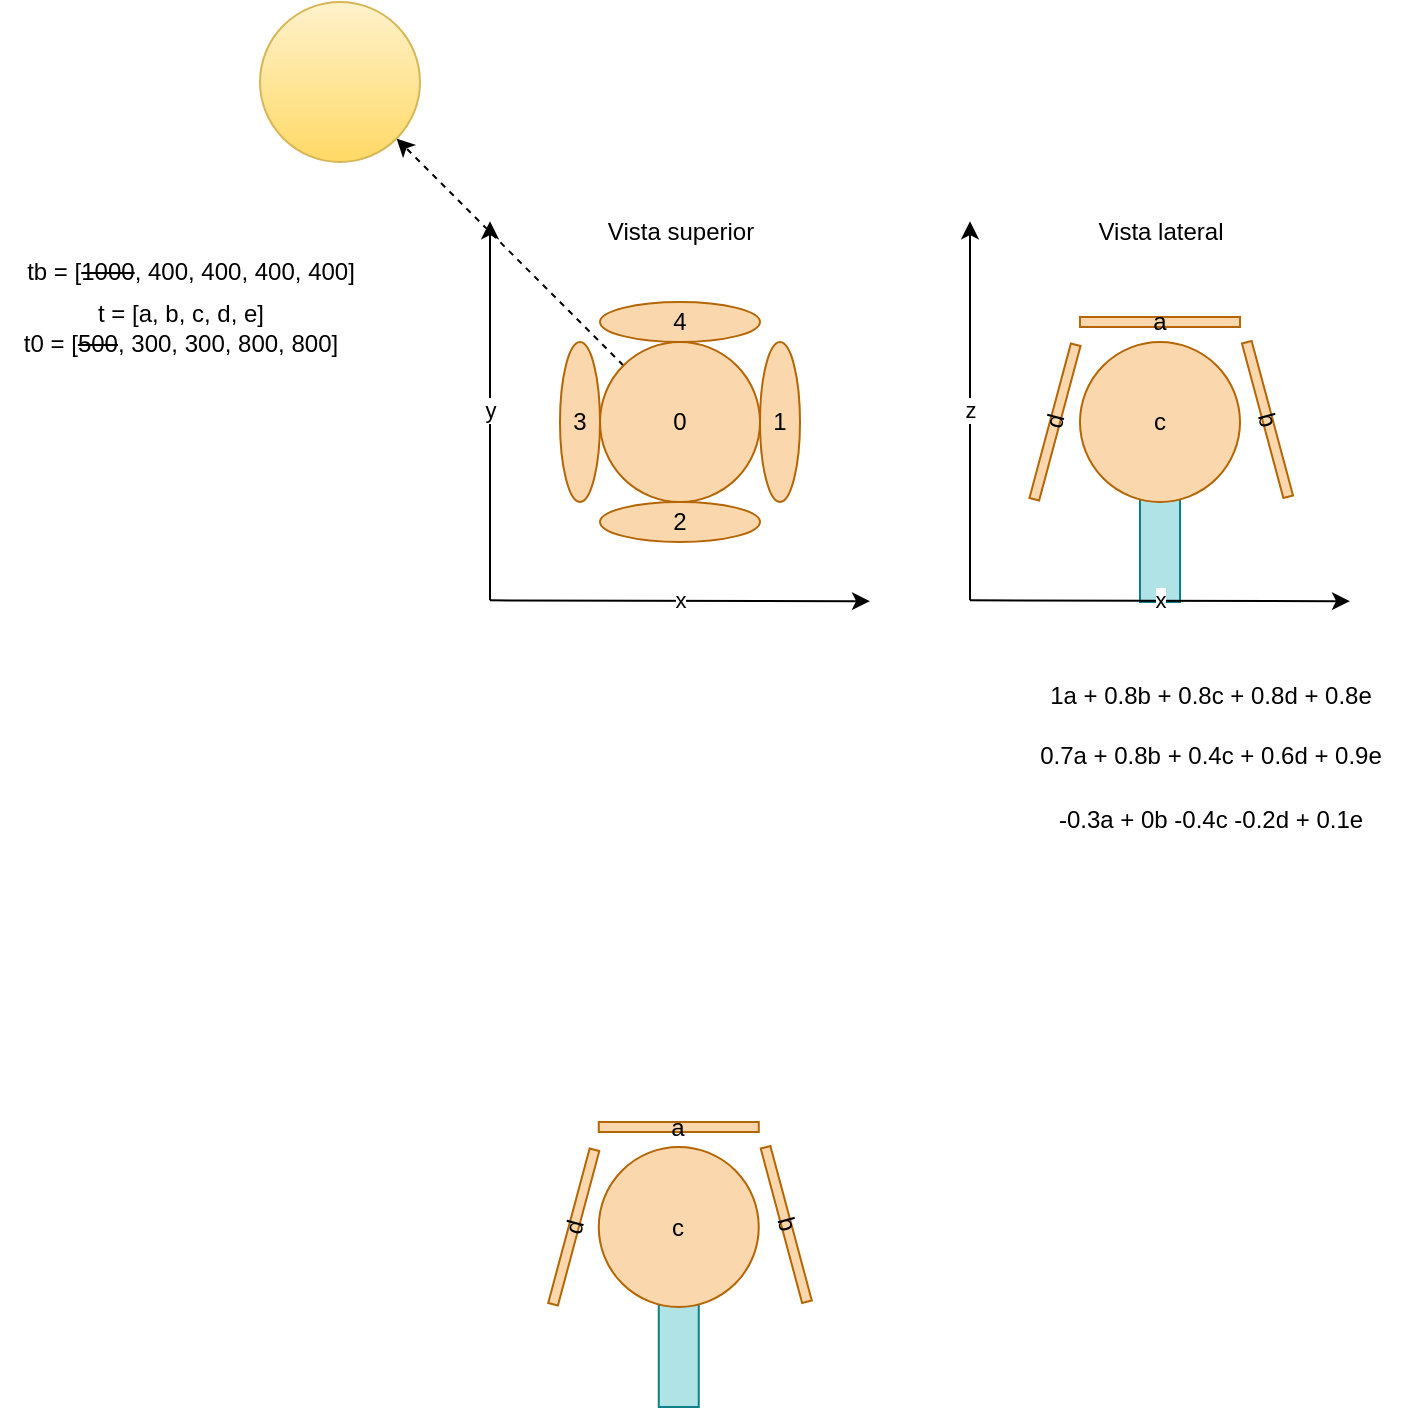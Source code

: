 <mxfile version="24.2.3" type="device">
  <diagram name="Página-1" id="LUXtdzhnJ8eRH99179XO">
    <mxGraphModel dx="706" dy="1210" grid="1" gridSize="10" guides="1" tooltips="1" connect="1" arrows="1" fold="1" page="1" pageScale="1" pageWidth="1169" pageHeight="827" math="0" shadow="0">
      <root>
        <mxCell id="0" />
        <mxCell id="1" parent="0" />
        <mxCell id="eHo_Isos-Ewdd2h1pUWl-1" value="" style="rounded=0;whiteSpace=wrap;html=1;rotation=-90;fillColor=#b0e3e6;strokeColor=#0e8088;" parent="1" vertex="1">
          <mxGeometry x="647.5" y="247.5" width="65" height="20" as="geometry" />
        </mxCell>
        <mxCell id="FtadC46pVUgaSJtVzE-l-14" style="edgeStyle=none;rounded=0;orthogonalLoop=1;jettySize=auto;html=1;exitX=0;exitY=0;exitDx=0;exitDy=0;dashed=1;" edge="1" parent="1" source="Vy5qMmtAEyeWuszzn6cY-2" target="eHo_Isos-Ewdd2h1pUWl-8">
          <mxGeometry relative="1" as="geometry" />
        </mxCell>
        <mxCell id="Vy5qMmtAEyeWuszzn6cY-2" value="0" style="ellipse;whiteSpace=wrap;html=1;aspect=fixed;fillColor=#fad7ac;strokeColor=#b46504;" parent="1" vertex="1">
          <mxGeometry x="400" y="160" width="80" height="80" as="geometry" />
        </mxCell>
        <mxCell id="Vy5qMmtAEyeWuszzn6cY-4" value="3" style="ellipse;whiteSpace=wrap;html=1;fillColor=#fad7ac;strokeColor=#b46504;" parent="1" vertex="1">
          <mxGeometry x="380" y="160" width="20" height="80" as="geometry" />
        </mxCell>
        <mxCell id="Vy5qMmtAEyeWuszzn6cY-5" value="1" style="ellipse;whiteSpace=wrap;html=1;fillColor=#fad7ac;strokeColor=#b46504;" parent="1" vertex="1">
          <mxGeometry x="480" y="160" width="20" height="80" as="geometry" />
        </mxCell>
        <mxCell id="Vy5qMmtAEyeWuszzn6cY-6" value="2" style="ellipse;whiteSpace=wrap;html=1;rotation=90;fillColor=#fad7ac;strokeColor=#b46504;horizontal=0;" parent="1" vertex="1">
          <mxGeometry x="430" y="210" width="20" height="80" as="geometry" />
        </mxCell>
        <mxCell id="Vy5qMmtAEyeWuszzn6cY-7" value="4" style="ellipse;whiteSpace=wrap;html=1;rotation=90;fillColor=#fad7ac;strokeColor=#b46504;horizontal=0;" parent="1" vertex="1">
          <mxGeometry x="430" y="110" width="20" height="80" as="geometry" />
        </mxCell>
        <mxCell id="Vy5qMmtAEyeWuszzn6cY-8" value="c" style="ellipse;whiteSpace=wrap;html=1;aspect=fixed;fillColor=#fad7ac;strokeColor=#b46504;" parent="1" vertex="1">
          <mxGeometry x="640" y="160" width="80" height="80" as="geometry" />
        </mxCell>
        <mxCell id="Vy5qMmtAEyeWuszzn6cY-14" value="d" style="rounded=0;whiteSpace=wrap;html=1;fillColor=#fad7ac;strokeColor=#b46504;rotation=-75;" parent="1" vertex="1">
          <mxGeometry x="587.5" y="197.5" width="80" height="5" as="geometry" />
        </mxCell>
        <mxCell id="Vy5qMmtAEyeWuszzn6cY-15" value="b" style="rounded=0;whiteSpace=wrap;html=1;fillColor=#fad7ac;strokeColor=#b46504;rotation=75;" parent="1" vertex="1">
          <mxGeometry x="693.75" y="196.25" width="80" height="5" as="geometry" />
        </mxCell>
        <mxCell id="Vy5qMmtAEyeWuszzn6cY-16" value="a" style="rounded=0;whiteSpace=wrap;html=1;fillColor=#fad7ac;strokeColor=#b46504;rotation=0;horizontal=1;" parent="1" vertex="1">
          <mxGeometry x="640" y="147.5" width="80" height="5" as="geometry" />
        </mxCell>
        <mxCell id="Vy5qMmtAEyeWuszzn6cY-17" value="y" style="endArrow=classic;html=1;rounded=0;" parent="1" edge="1">
          <mxGeometry width="50" height="50" relative="1" as="geometry">
            <mxPoint x="345" y="289.17" as="sourcePoint" />
            <mxPoint x="345" y="99.59" as="targetPoint" />
          </mxGeometry>
        </mxCell>
        <mxCell id="Vy5qMmtAEyeWuszzn6cY-18" value="x" style="endArrow=classic;html=1;rounded=0;" parent="1" edge="1">
          <mxGeometry width="50" height="50" relative="1" as="geometry">
            <mxPoint x="345" y="289.17" as="sourcePoint" />
            <mxPoint x="535" y="289.59" as="targetPoint" />
          </mxGeometry>
        </mxCell>
        <mxCell id="Vy5qMmtAEyeWuszzn6cY-19" value="z" style="endArrow=classic;html=1;rounded=0;" parent="1" edge="1">
          <mxGeometry width="50" height="50" relative="1" as="geometry">
            <mxPoint x="585" y="289.17" as="sourcePoint" />
            <mxPoint x="585" y="99.59" as="targetPoint" />
          </mxGeometry>
        </mxCell>
        <mxCell id="Vy5qMmtAEyeWuszzn6cY-20" value="x" style="endArrow=classic;html=1;rounded=0;" parent="1" edge="1">
          <mxGeometry width="50" height="50" relative="1" as="geometry">
            <mxPoint x="585" y="289.17" as="sourcePoint" />
            <mxPoint x="775" y="289.59" as="targetPoint" />
          </mxGeometry>
        </mxCell>
        <mxCell id="Vy5qMmtAEyeWuszzn6cY-22" value="Vista superior" style="text;html=1;align=center;verticalAlign=middle;resizable=0;points=[];autosize=1;strokeColor=none;fillColor=none;" parent="1" vertex="1">
          <mxGeometry x="390" y="90" width="100" height="30" as="geometry" />
        </mxCell>
        <mxCell id="Vy5qMmtAEyeWuszzn6cY-23" value="Vista lateral" style="text;html=1;align=center;verticalAlign=middle;resizable=0;points=[];autosize=1;strokeColor=none;fillColor=none;" parent="1" vertex="1">
          <mxGeometry x="635" y="90" width="90" height="30" as="geometry" />
        </mxCell>
        <mxCell id="eHo_Isos-Ewdd2h1pUWl-3" value="" style="rounded=0;whiteSpace=wrap;html=1;rotation=-90;fillColor=#b0e3e6;strokeColor=#0e8088;" parent="1" vertex="1">
          <mxGeometry x="406.88" y="650" width="65" height="20" as="geometry" />
        </mxCell>
        <mxCell id="eHo_Isos-Ewdd2h1pUWl-4" value="c" style="ellipse;whiteSpace=wrap;html=1;aspect=fixed;fillColor=#fad7ac;strokeColor=#b46504;" parent="1" vertex="1">
          <mxGeometry x="399.38" y="562.5" width="80" height="80" as="geometry" />
        </mxCell>
        <mxCell id="eHo_Isos-Ewdd2h1pUWl-5" value="d" style="rounded=0;whiteSpace=wrap;html=1;fillColor=#fad7ac;strokeColor=#b46504;rotation=-75;" parent="1" vertex="1">
          <mxGeometry x="346.88" y="600" width="80" height="5" as="geometry" />
        </mxCell>
        <mxCell id="eHo_Isos-Ewdd2h1pUWl-6" value="b" style="rounded=0;whiteSpace=wrap;html=1;fillColor=#fad7ac;strokeColor=#b46504;rotation=75;" parent="1" vertex="1">
          <mxGeometry x="453.13" y="598.75" width="80" height="5" as="geometry" />
        </mxCell>
        <mxCell id="eHo_Isos-Ewdd2h1pUWl-7" value="a" style="rounded=0;whiteSpace=wrap;html=1;fillColor=#fad7ac;strokeColor=#b46504;rotation=0;" parent="1" vertex="1">
          <mxGeometry x="399.38" y="550" width="80" height="5" as="geometry" />
        </mxCell>
        <mxCell id="eHo_Isos-Ewdd2h1pUWl-8" value="" style="ellipse;whiteSpace=wrap;html=1;aspect=fixed;fillColor=#fff2cc;strokeColor=#d6b656;gradientColor=#ffd966;" parent="1" vertex="1">
          <mxGeometry x="230" y="-10" width="80" height="80" as="geometry" />
        </mxCell>
        <mxCell id="FtadC46pVUgaSJtVzE-l-1" value="1a + 0.8b + 0.8c + 0.8d + 0.8e" style="text;html=1;align=center;verticalAlign=middle;resizable=0;points=[];autosize=1;strokeColor=none;fillColor=none;" vertex="1" parent="1">
          <mxGeometry x="615" y="322" width="180" height="30" as="geometry" />
        </mxCell>
        <mxCell id="FtadC46pVUgaSJtVzE-l-2" value="0.7a + 0.8b + 0.4c + 0.6d + 0.9e" style="text;html=1;align=center;verticalAlign=middle;resizable=0;points=[];autosize=1;strokeColor=none;fillColor=none;" vertex="1" parent="1">
          <mxGeometry x="610" y="352" width="190" height="30" as="geometry" />
        </mxCell>
        <mxCell id="FtadC46pVUgaSJtVzE-l-3" value="-0.3a + 0b -0.4c -0.2d + 0.1e" style="text;html=1;align=center;verticalAlign=middle;resizable=0;points=[];autosize=1;strokeColor=none;fillColor=none;" vertex="1" parent="1">
          <mxGeometry x="615" y="384" width="180" height="30" as="geometry" />
        </mxCell>
        <mxCell id="FtadC46pVUgaSJtVzE-l-11" value="&lt;div&gt;t = [a, b, c, d, e]&lt;/div&gt;&lt;div&gt;t0 = [&lt;strike&gt;500&lt;/strike&gt;, 300, 300, 800, 800]&lt;br&gt;&lt;/div&gt;" style="text;html=1;align=center;verticalAlign=middle;resizable=0;points=[];autosize=1;strokeColor=none;fillColor=none;" vertex="1" parent="1">
          <mxGeometry x="100" y="133" width="180" height="40" as="geometry" />
        </mxCell>
        <mxCell id="FtadC46pVUgaSJtVzE-l-12" value="tb = [&lt;strike&gt;1000&lt;/strike&gt;, 400, 400, 400, 400]" style="text;html=1;align=center;verticalAlign=middle;resizable=0;points=[];autosize=1;strokeColor=none;fillColor=none;" vertex="1" parent="1">
          <mxGeometry x="100" y="110" width="190" height="30" as="geometry" />
        </mxCell>
      </root>
    </mxGraphModel>
  </diagram>
</mxfile>
